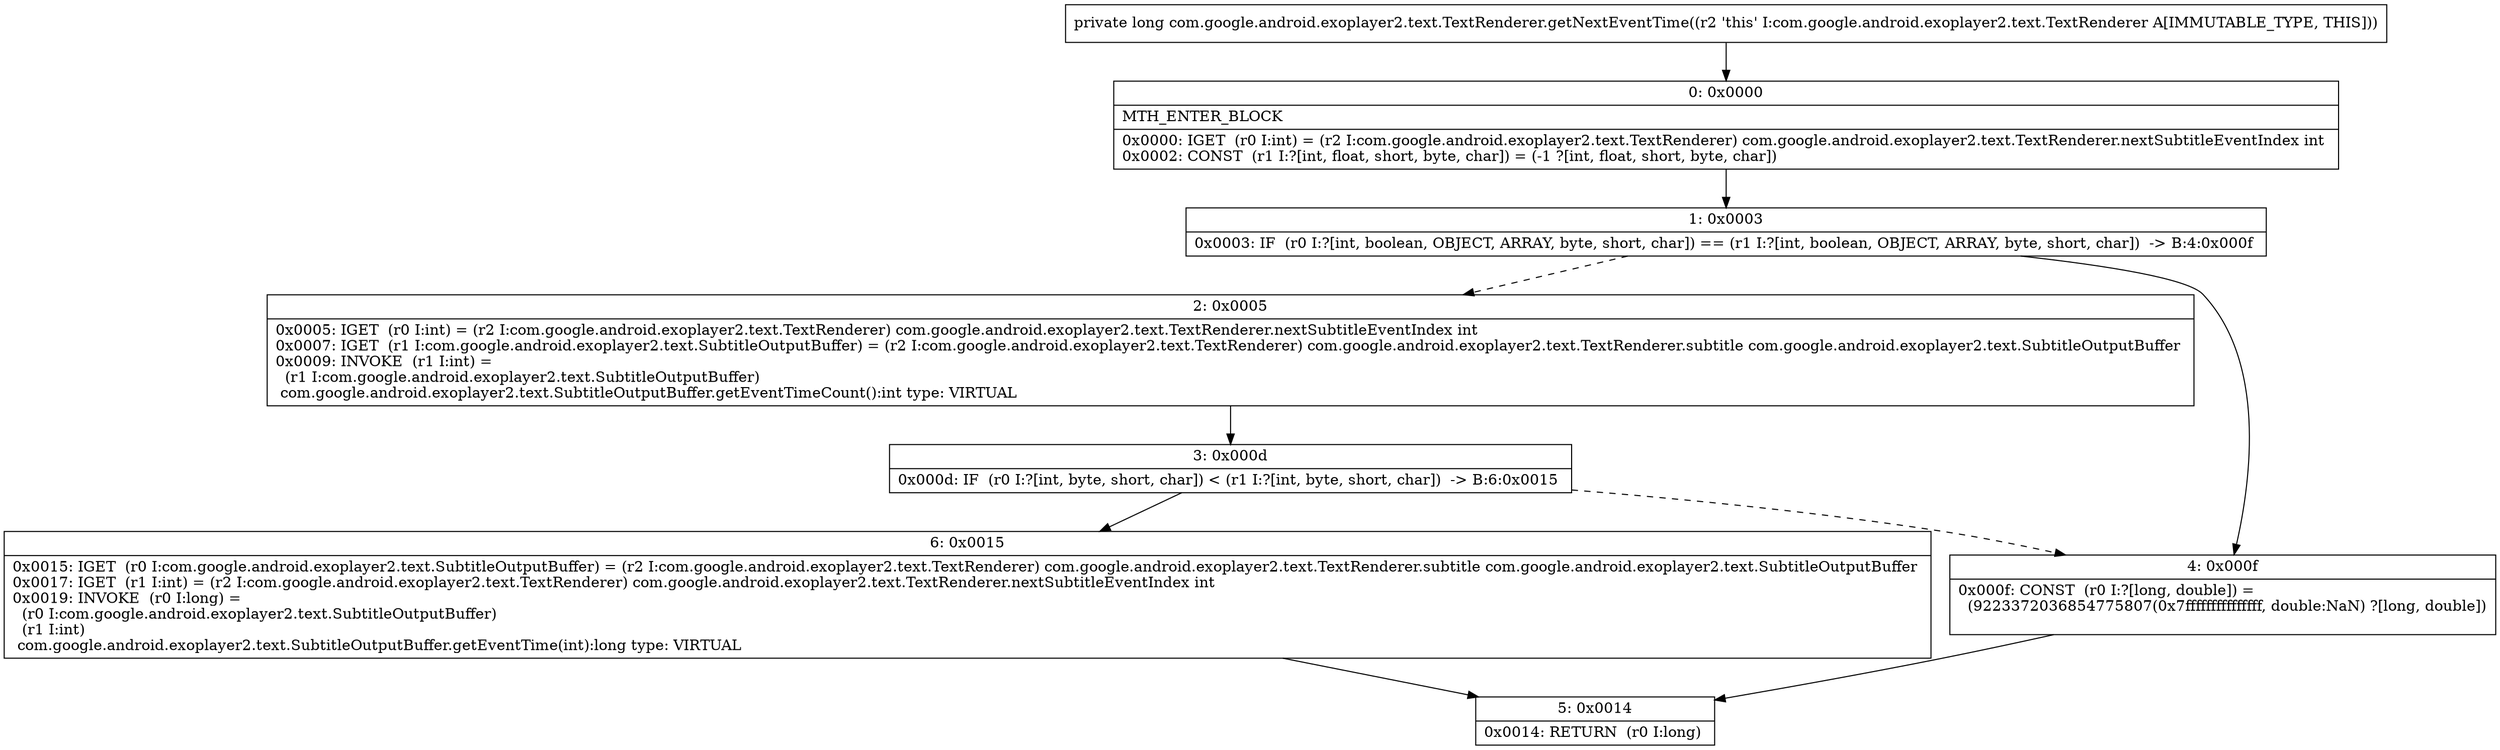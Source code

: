 digraph "CFG forcom.google.android.exoplayer2.text.TextRenderer.getNextEventTime()J" {
Node_0 [shape=record,label="{0\:\ 0x0000|MTH_ENTER_BLOCK\l|0x0000: IGET  (r0 I:int) = (r2 I:com.google.android.exoplayer2.text.TextRenderer) com.google.android.exoplayer2.text.TextRenderer.nextSubtitleEventIndex int \l0x0002: CONST  (r1 I:?[int, float, short, byte, char]) = (\-1 ?[int, float, short, byte, char]) \l}"];
Node_1 [shape=record,label="{1\:\ 0x0003|0x0003: IF  (r0 I:?[int, boolean, OBJECT, ARRAY, byte, short, char]) == (r1 I:?[int, boolean, OBJECT, ARRAY, byte, short, char])  \-\> B:4:0x000f \l}"];
Node_2 [shape=record,label="{2\:\ 0x0005|0x0005: IGET  (r0 I:int) = (r2 I:com.google.android.exoplayer2.text.TextRenderer) com.google.android.exoplayer2.text.TextRenderer.nextSubtitleEventIndex int \l0x0007: IGET  (r1 I:com.google.android.exoplayer2.text.SubtitleOutputBuffer) = (r2 I:com.google.android.exoplayer2.text.TextRenderer) com.google.android.exoplayer2.text.TextRenderer.subtitle com.google.android.exoplayer2.text.SubtitleOutputBuffer \l0x0009: INVOKE  (r1 I:int) = \l  (r1 I:com.google.android.exoplayer2.text.SubtitleOutputBuffer)\l com.google.android.exoplayer2.text.SubtitleOutputBuffer.getEventTimeCount():int type: VIRTUAL \l}"];
Node_3 [shape=record,label="{3\:\ 0x000d|0x000d: IF  (r0 I:?[int, byte, short, char]) \< (r1 I:?[int, byte, short, char])  \-\> B:6:0x0015 \l}"];
Node_4 [shape=record,label="{4\:\ 0x000f|0x000f: CONST  (r0 I:?[long, double]) = \l  (9223372036854775807(0x7fffffffffffffff, double:NaN) ?[long, double])\l \l}"];
Node_5 [shape=record,label="{5\:\ 0x0014|0x0014: RETURN  (r0 I:long) \l}"];
Node_6 [shape=record,label="{6\:\ 0x0015|0x0015: IGET  (r0 I:com.google.android.exoplayer2.text.SubtitleOutputBuffer) = (r2 I:com.google.android.exoplayer2.text.TextRenderer) com.google.android.exoplayer2.text.TextRenderer.subtitle com.google.android.exoplayer2.text.SubtitleOutputBuffer \l0x0017: IGET  (r1 I:int) = (r2 I:com.google.android.exoplayer2.text.TextRenderer) com.google.android.exoplayer2.text.TextRenderer.nextSubtitleEventIndex int \l0x0019: INVOKE  (r0 I:long) = \l  (r0 I:com.google.android.exoplayer2.text.SubtitleOutputBuffer)\l  (r1 I:int)\l com.google.android.exoplayer2.text.SubtitleOutputBuffer.getEventTime(int):long type: VIRTUAL \l}"];
MethodNode[shape=record,label="{private long com.google.android.exoplayer2.text.TextRenderer.getNextEventTime((r2 'this' I:com.google.android.exoplayer2.text.TextRenderer A[IMMUTABLE_TYPE, THIS])) }"];
MethodNode -> Node_0;
Node_0 -> Node_1;
Node_1 -> Node_2[style=dashed];
Node_1 -> Node_4;
Node_2 -> Node_3;
Node_3 -> Node_4[style=dashed];
Node_3 -> Node_6;
Node_4 -> Node_5;
Node_6 -> Node_5;
}

